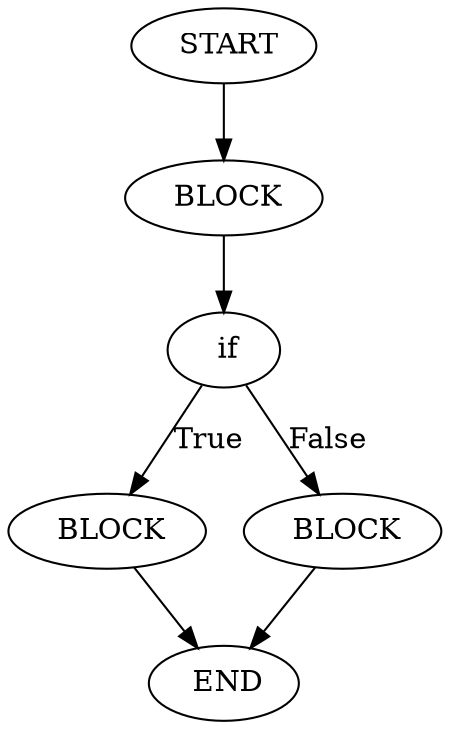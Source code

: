 digraph testGraph {
2[label=" START"]
5[label="BLOCK"]
2 -> 5[color=black]
5[label=" BLOCK"]
6[label="if"]
5 -> 6[color=black]
6[label=" if"]
7[label="BLOCK"]
6 -> 7[label="True",color=black]
8[label="BLOCK"]
6 -> 8[label="False",color=black]
7[label=" BLOCK"]
3[label="END"]
7 -> 3[color=black]
8[label=" BLOCK"]
3[label="END"]
8 -> 3[color=black]
3[label=" END"]
}
